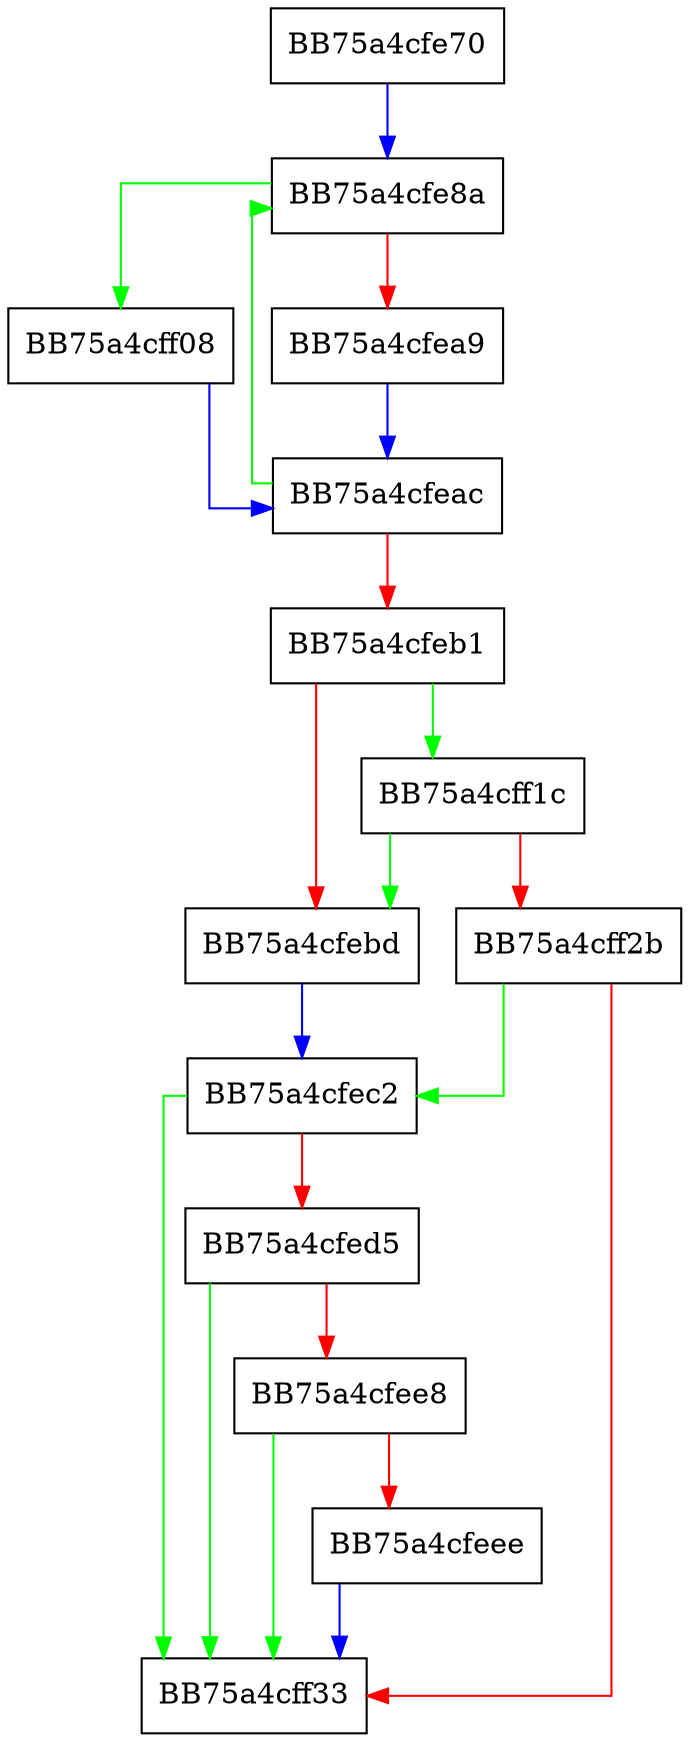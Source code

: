 digraph GetAttributePriority {
  node [shape="box"];
  graph [splines=ortho];
  BB75a4cfe70 -> BB75a4cfe8a [color="blue"];
  BB75a4cfe8a -> BB75a4cff08 [color="green"];
  BB75a4cfe8a -> BB75a4cfea9 [color="red"];
  BB75a4cfea9 -> BB75a4cfeac [color="blue"];
  BB75a4cfeac -> BB75a4cfe8a [color="green"];
  BB75a4cfeac -> BB75a4cfeb1 [color="red"];
  BB75a4cfeb1 -> BB75a4cff1c [color="green"];
  BB75a4cfeb1 -> BB75a4cfebd [color="red"];
  BB75a4cfebd -> BB75a4cfec2 [color="blue"];
  BB75a4cfec2 -> BB75a4cff33 [color="green"];
  BB75a4cfec2 -> BB75a4cfed5 [color="red"];
  BB75a4cfed5 -> BB75a4cff33 [color="green"];
  BB75a4cfed5 -> BB75a4cfee8 [color="red"];
  BB75a4cfee8 -> BB75a4cff33 [color="green"];
  BB75a4cfee8 -> BB75a4cfeee [color="red"];
  BB75a4cfeee -> BB75a4cff33 [color="blue"];
  BB75a4cff08 -> BB75a4cfeac [color="blue"];
  BB75a4cff1c -> BB75a4cfebd [color="green"];
  BB75a4cff1c -> BB75a4cff2b [color="red"];
  BB75a4cff2b -> BB75a4cfec2 [color="green"];
  BB75a4cff2b -> BB75a4cff33 [color="red"];
}